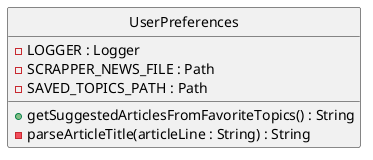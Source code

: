 @startuml
hide circle

class UserPreferences {
- LOGGER : Logger
- SCRAPPER_NEWS_FILE : Path
- SAVED_TOPICS_PATH : Path

+ getSuggestedArticlesFromFavoriteTopics() : String
- parseArticleTitle(articleLine : String) : String
}
@enduml
